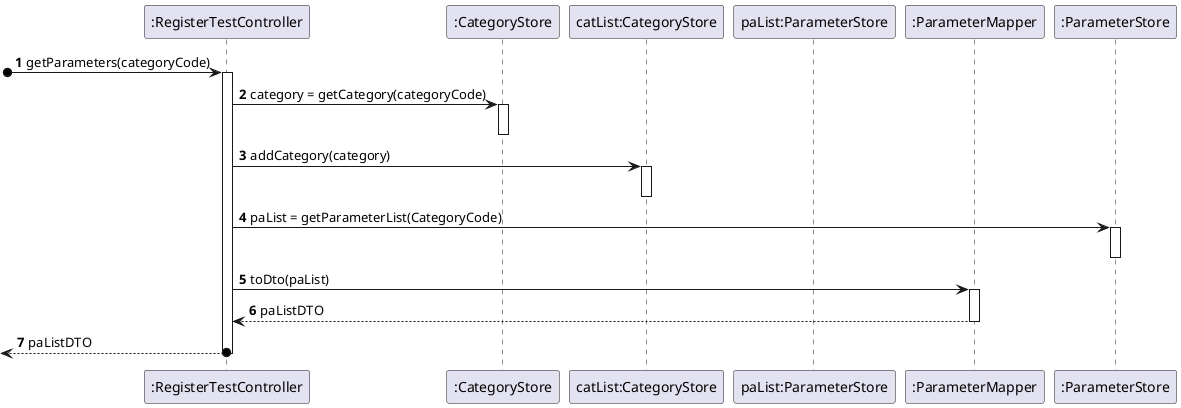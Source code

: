 @startuml
'https://plantuml.com/sequence-diagram

participant ":RegisterTestController" as ctrl
participant ":CategoryStore" as catLStore
participant "catList:CategoryStore" as catList
participant "paList:ParameterStore" as paList
participant ":ParameterMapper" as paMapper
participant ":ParameterStore" as paStore

autonumber

[o-> ctrl: getParameters(categoryCode)
activate ctrl
ctrl -> catLStore: category = getCategory(categoryCode)
activate catLStore
deactivate
ctrl -> catList: addCategory(category)
activate catList
deactivate
ctrl -> paStore: paList = getParameterList(CategoryCode)
activate paStore
deactivate paStore
ctrl -> paMapper: toDto(paList)
activate paMapper
return paListDTO
return paListDTO
deactivate paMapper

@enduml
